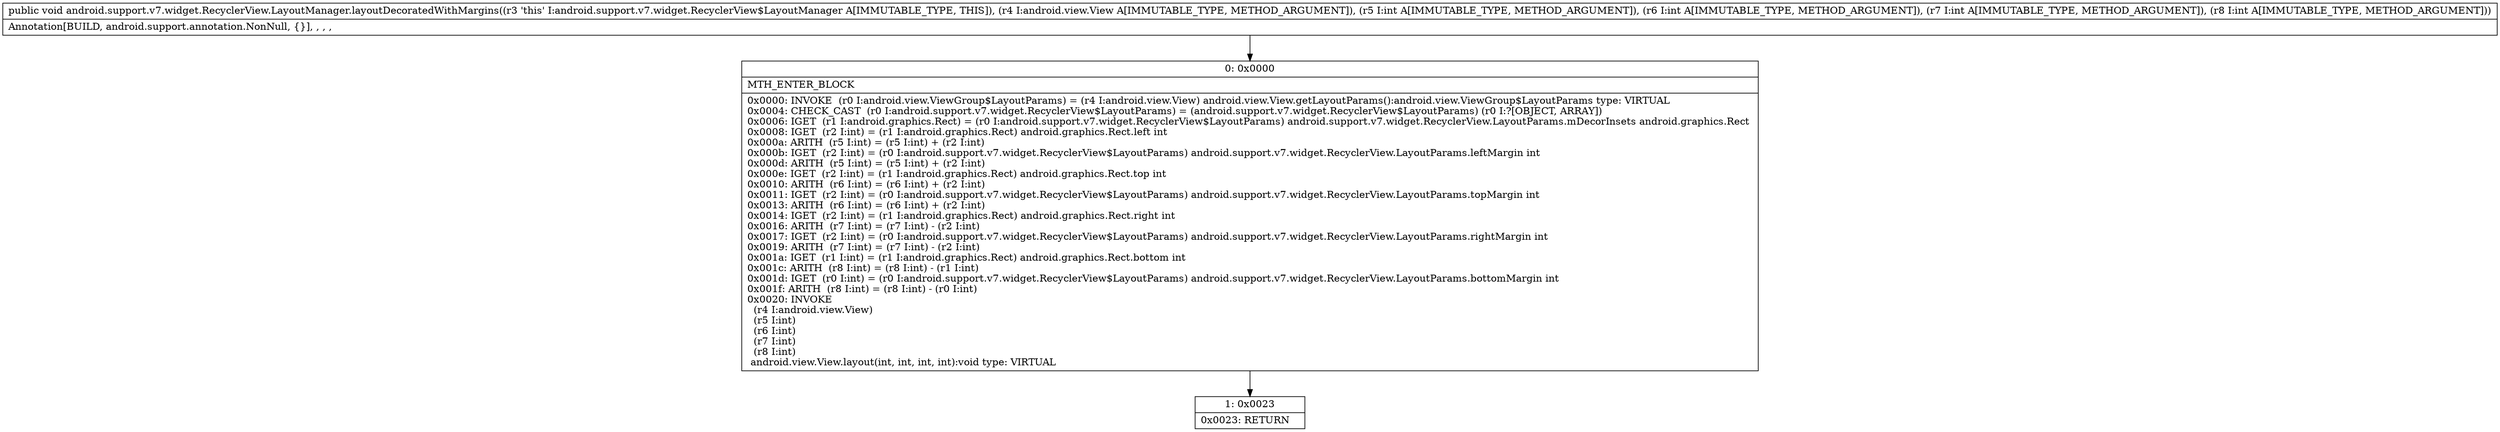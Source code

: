 digraph "CFG forandroid.support.v7.widget.RecyclerView.LayoutManager.layoutDecoratedWithMargins(Landroid\/view\/View;IIII)V" {
Node_0 [shape=record,label="{0\:\ 0x0000|MTH_ENTER_BLOCK\l|0x0000: INVOKE  (r0 I:android.view.ViewGroup$LayoutParams) = (r4 I:android.view.View) android.view.View.getLayoutParams():android.view.ViewGroup$LayoutParams type: VIRTUAL \l0x0004: CHECK_CAST  (r0 I:android.support.v7.widget.RecyclerView$LayoutParams) = (android.support.v7.widget.RecyclerView$LayoutParams) (r0 I:?[OBJECT, ARRAY]) \l0x0006: IGET  (r1 I:android.graphics.Rect) = (r0 I:android.support.v7.widget.RecyclerView$LayoutParams) android.support.v7.widget.RecyclerView.LayoutParams.mDecorInsets android.graphics.Rect \l0x0008: IGET  (r2 I:int) = (r1 I:android.graphics.Rect) android.graphics.Rect.left int \l0x000a: ARITH  (r5 I:int) = (r5 I:int) + (r2 I:int) \l0x000b: IGET  (r2 I:int) = (r0 I:android.support.v7.widget.RecyclerView$LayoutParams) android.support.v7.widget.RecyclerView.LayoutParams.leftMargin int \l0x000d: ARITH  (r5 I:int) = (r5 I:int) + (r2 I:int) \l0x000e: IGET  (r2 I:int) = (r1 I:android.graphics.Rect) android.graphics.Rect.top int \l0x0010: ARITH  (r6 I:int) = (r6 I:int) + (r2 I:int) \l0x0011: IGET  (r2 I:int) = (r0 I:android.support.v7.widget.RecyclerView$LayoutParams) android.support.v7.widget.RecyclerView.LayoutParams.topMargin int \l0x0013: ARITH  (r6 I:int) = (r6 I:int) + (r2 I:int) \l0x0014: IGET  (r2 I:int) = (r1 I:android.graphics.Rect) android.graphics.Rect.right int \l0x0016: ARITH  (r7 I:int) = (r7 I:int) \- (r2 I:int) \l0x0017: IGET  (r2 I:int) = (r0 I:android.support.v7.widget.RecyclerView$LayoutParams) android.support.v7.widget.RecyclerView.LayoutParams.rightMargin int \l0x0019: ARITH  (r7 I:int) = (r7 I:int) \- (r2 I:int) \l0x001a: IGET  (r1 I:int) = (r1 I:android.graphics.Rect) android.graphics.Rect.bottom int \l0x001c: ARITH  (r8 I:int) = (r8 I:int) \- (r1 I:int) \l0x001d: IGET  (r0 I:int) = (r0 I:android.support.v7.widget.RecyclerView$LayoutParams) android.support.v7.widget.RecyclerView.LayoutParams.bottomMargin int \l0x001f: ARITH  (r8 I:int) = (r8 I:int) \- (r0 I:int) \l0x0020: INVOKE  \l  (r4 I:android.view.View)\l  (r5 I:int)\l  (r6 I:int)\l  (r7 I:int)\l  (r8 I:int)\l android.view.View.layout(int, int, int, int):void type: VIRTUAL \l}"];
Node_1 [shape=record,label="{1\:\ 0x0023|0x0023: RETURN   \l}"];
MethodNode[shape=record,label="{public void android.support.v7.widget.RecyclerView.LayoutManager.layoutDecoratedWithMargins((r3 'this' I:android.support.v7.widget.RecyclerView$LayoutManager A[IMMUTABLE_TYPE, THIS]), (r4 I:android.view.View A[IMMUTABLE_TYPE, METHOD_ARGUMENT]), (r5 I:int A[IMMUTABLE_TYPE, METHOD_ARGUMENT]), (r6 I:int A[IMMUTABLE_TYPE, METHOD_ARGUMENT]), (r7 I:int A[IMMUTABLE_TYPE, METHOD_ARGUMENT]), (r8 I:int A[IMMUTABLE_TYPE, METHOD_ARGUMENT]))  | Annotation[BUILD, android.support.annotation.NonNull, \{\}], , , , \l}"];
MethodNode -> Node_0;
Node_0 -> Node_1;
}

